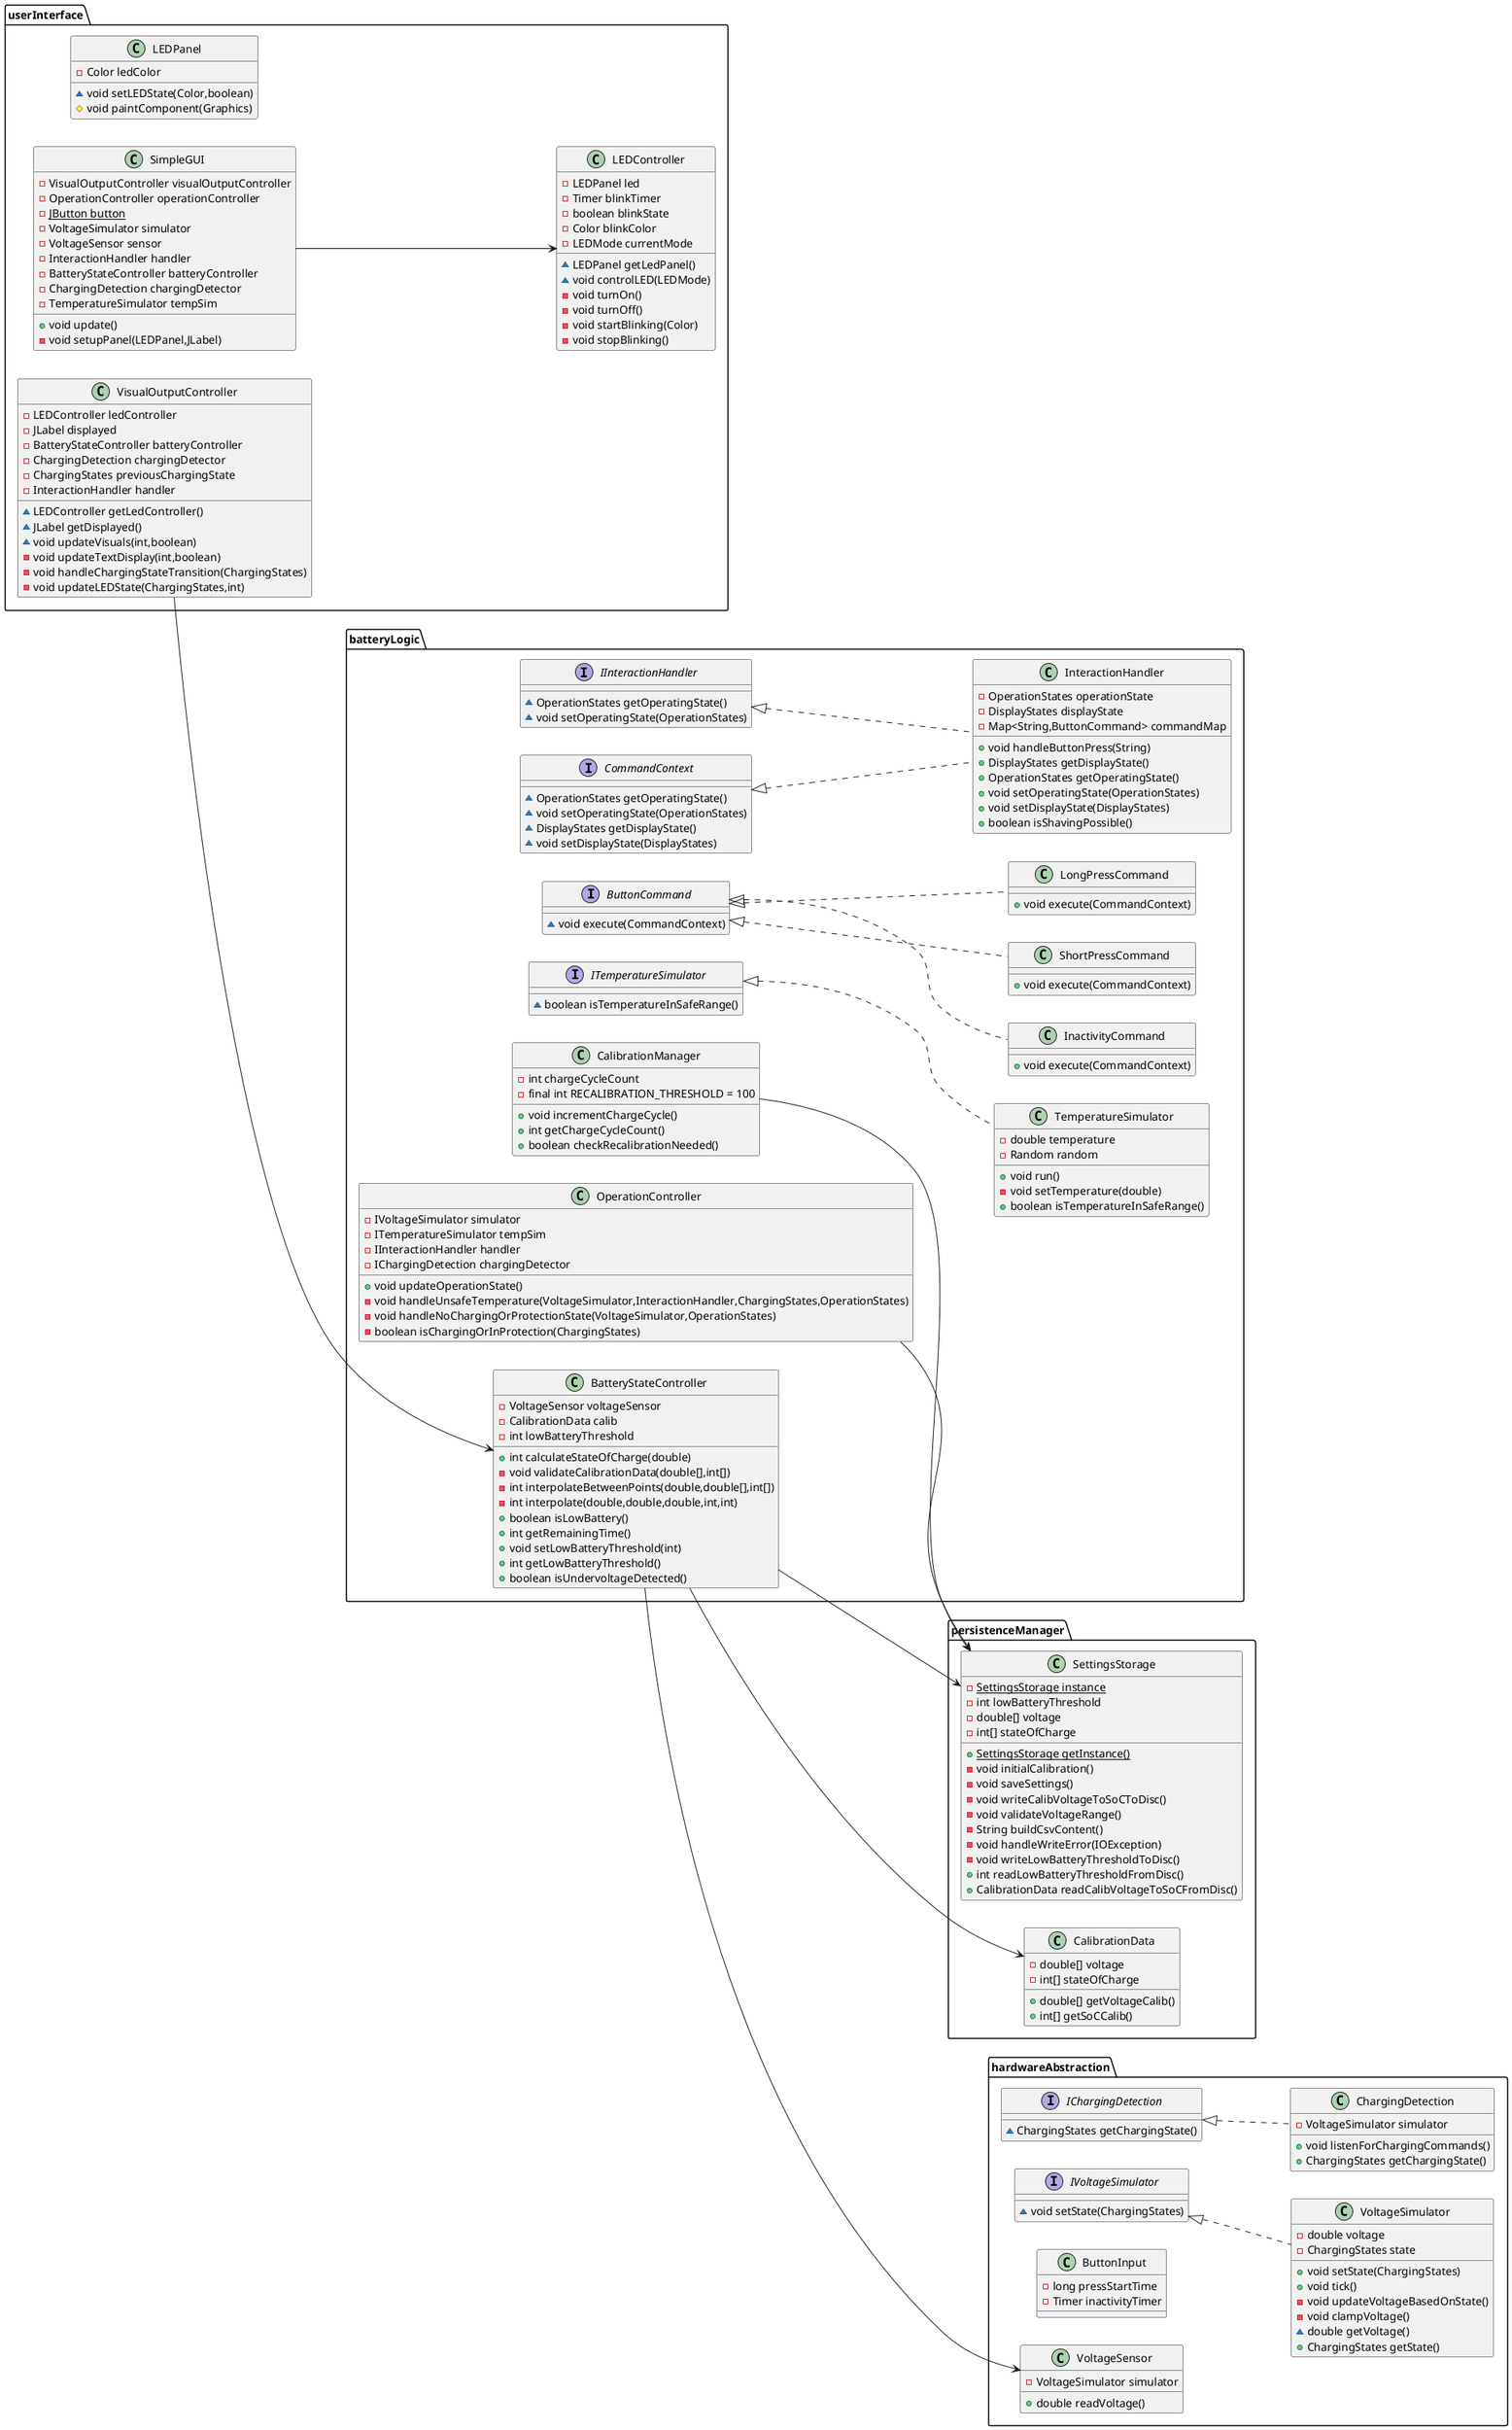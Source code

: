 @startuml
left to right direction
class batteryLogic.TemperatureSimulator {
- double temperature
- Random random
+ void run()
- void setTemperature(double)
+ boolean isTemperatureInSafeRange()
}


class hardwareAbstraction.VoltageSimulator {
- double voltage
- ChargingStates state
+ void setState(ChargingStates)
+ void tick()
- void updateVoltageBasedOnState()
- void clampVoltage()
~ double getVoltage()
+ ChargingStates getState()
}


interface batteryLogic.IInteractionHandler {
~ OperationStates getOperatingState()
~ void setOperatingState(OperationStates)
}

class userInterface.LEDController {
- LEDPanel led
- Timer blinkTimer
- boolean blinkState
- Color blinkColor
- LEDMode currentMode
~ LEDPanel getLedPanel()
~ void controlLED(LEDMode)
- void turnOn()
- void turnOff()
- void startBlinking(Color)
- void stopBlinking()
}

class batteryLogic.InteractionHandler {
- OperationStates operationState
- DisplayStates displayState
- Map<String,ButtonCommand> commandMap
+ void handleButtonPress(String)
+ DisplayStates getDisplayState()
+ OperationStates getOperatingState()
+ void setOperatingState(OperationStates)
+ void setDisplayState(DisplayStates)
+ boolean isShavingPossible()
}

class batteryLogic.CalibrationManager {
- int chargeCycleCount
- final int RECALIBRATION_THRESHOLD = 100
+ void incrementChargeCycle()
+ int getChargeCycleCount()
+ boolean checkRecalibrationNeeded()
}



interface hardwareAbstraction.IChargingDetection {
~ ChargingStates getChargingState()
}

class persistenceManager.CalibrationData {
- double[] voltage
- int[] stateOfCharge
+ double[] getVoltageCalib()
+ int[] getSoCCalib()
}

class batteryLogic.LongPressCommand {
+ void execute(CommandContext)
}

interface hardwareAbstraction.IVoltageSimulator {
~ void setState(ChargingStates)
}

class userInterface.LEDPanel {
- Color ledColor
~ void setLEDState(Color,boolean)
# void paintComponent(Graphics)
}


class batteryLogic.InactivityCommand {
+ void execute(CommandContext)
}

class hardwareAbstraction.ButtonInput {
- long pressStartTime
- Timer inactivityTimer
}

class hardwareAbstraction.ChargingDetection {
- VoltageSimulator simulator
+ void listenForChargingCommands()
+ ChargingStates getChargingState()
}


interface batteryLogic.ButtonCommand {
~ void execute(CommandContext)
}

interface batteryLogic.CommandContext {
~ OperationStates getOperatingState()
~ void setOperatingState(OperationStates)
~ DisplayStates getDisplayState()
~ void setDisplayState(DisplayStates)
}

class hardwareAbstraction.VoltageSensor {
- VoltageSimulator simulator
+ double readVoltage()
}


class userInterface.VisualOutputController {
- LEDController ledController
- JLabel displayed
- BatteryStateController batteryController
- ChargingDetection chargingDetector
- ChargingStates previousChargingState
- InteractionHandler handler
~ LEDController getLedController()
~ JLabel getDisplayed()
~ void updateVisuals(int,boolean)
- void updateTextDisplay(int,boolean)
- void handleChargingStateTransition(ChargingStates)
- void updateLEDState(ChargingStates,int)
}

class userInterface.SimpleGUI {
- VisualOutputController visualOutputController
- OperationController operationController
- {static} JButton button
- VoltageSimulator simulator
- VoltageSensor sensor
- InteractionHandler handler
- BatteryStateController batteryController
- ChargingDetection chargingDetector
- TemperatureSimulator tempSim
+ void update()
- void setupPanel(LEDPanel,JLabel)
}


class batteryLogic.BatteryStateController {
- VoltageSensor voltageSensor
- CalibrationData calib
- int lowBatteryThreshold
+ int calculateStateOfCharge(double)
- void validateCalibrationData(double[],int[])
- int interpolateBetweenPoints(double,double[],int[])
- int interpolate(double,double,double,int,int)
+ boolean isLowBattery()
+ int getRemainingTime()
+ void setLowBatteryThreshold(int)
+ int getLowBatteryThreshold()
+ boolean isUndervoltageDetected()
}


class batteryLogic.OperationController {
- IVoltageSimulator simulator
- ITemperatureSimulator tempSim
- IInteractionHandler handler
- IChargingDetection chargingDetector
+ void updateOperationState()
- void handleUnsafeTemperature(VoltageSimulator,InteractionHandler,ChargingStates,OperationStates)
- void handleNoChargingOrProtectionState(VoltageSimulator,OperationStates)
- boolean isChargingOrInProtection(ChargingStates)
}


class persistenceManager.SettingsStorage {
- {static} SettingsStorage instance
- int lowBatteryThreshold
- double[] voltage
- int[] stateOfCharge
+ {static} SettingsStorage getInstance()
- void initialCalibration()
- void saveSettings()
- void writeCalibVoltageToSoCToDisc()
- void validateVoltageRange()
- String buildCsvContent()
- void handleWriteError(IOException)
- void writeLowBatteryThresholdToDisc()
+ int readLowBatteryThresholdFromDisc()
+ CalibrationData readCalibVoltageToSoCFromDisc()
}


class batteryLogic.ShortPressCommand {
+ void execute(CommandContext)
}

interface batteryLogic.ITemperatureSimulator {
~ boolean isTemperatureInSafeRange()
}



batteryLogic.ITemperatureSimulator <|.. batteryLogic.TemperatureSimulator
hardwareAbstraction.IVoltageSimulator <|.. hardwareAbstraction.VoltageSimulator
batteryLogic.CommandContext <|.. batteryLogic.InteractionHandler
batteryLogic.IInteractionHandler <|.. batteryLogic.InteractionHandler
batteryLogic.ButtonCommand <|.. batteryLogic.LongPressCommand
batteryLogic.ButtonCommand <|.. batteryLogic.InactivityCommand
hardwareAbstraction.IChargingDetection <|.. hardwareAbstraction.ChargingDetection
batteryLogic.ButtonCommand <|.. batteryLogic.ShortPressCommand
batteryLogic.CalibrationManager --> persistenceManager.SettingsStorage
batteryLogic.BatteryStateController --> persistenceManager.CalibrationData
userInterface.SimpleGUI --> userInterface.LEDController
batteryLogic.BatteryStateController --> persistenceManager.SettingsStorage
batteryLogic.OperationController --> persistenceManager.SettingsStorage
userInterface.VisualOutputController --> batteryLogic.BatteryStateController
batteryLogic.BatteryStateController --> hardwareAbstraction.VoltageSensor
@enduml